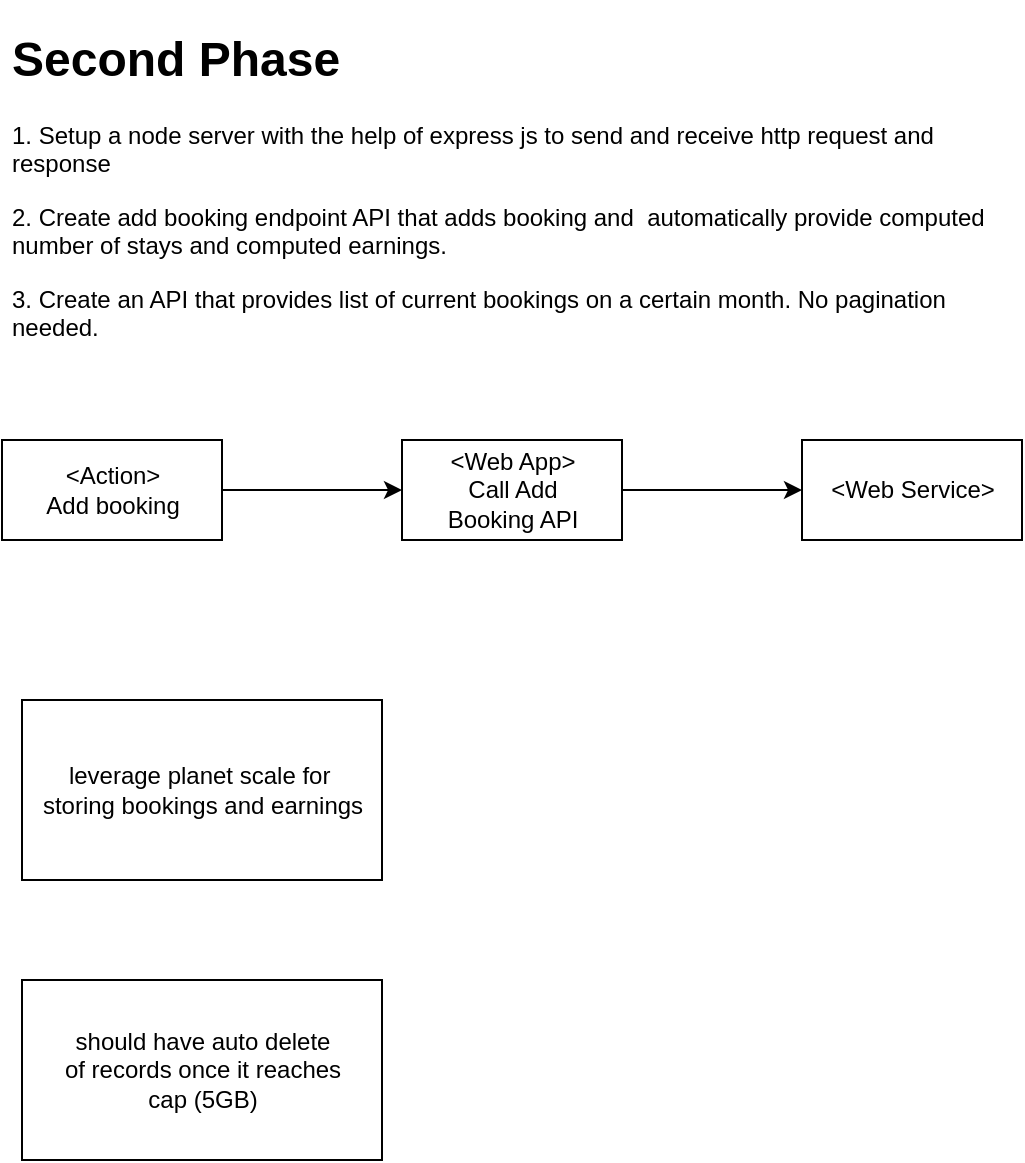 <mxfile>
    <diagram id="kg6yDQqNOtpcTkjMtHah" name="Page-1">
        <mxGraphModel dx="1370" dy="787" grid="1" gridSize="10" guides="1" tooltips="1" connect="1" arrows="1" fold="1" page="1" pageScale="1" pageWidth="850" pageHeight="1100" math="0" shadow="0">
            <root>
                <mxCell id="0"/>
                <mxCell id="1" parent="0"/>
                <mxCell id="2" value="&lt;h1&gt;Second Phase&lt;/h1&gt;&lt;p&gt;1. Setup a node server with the help of express js to send and receive http request and response&lt;/p&gt;&lt;p&gt;2.&amp;nbsp;&lt;span style=&quot;background-color: initial;&quot;&gt;Create add booking endpoint API that adds booking and&amp;nbsp; automatically provide computed number of stays and computed earnings.&amp;nbsp;&lt;/span&gt;&lt;/p&gt;&lt;p&gt;&lt;span style=&quot;background-color: initial;&quot;&gt;3. Create an API that provides list of current bookings on a certain month. No pagination needed.&lt;/span&gt;&lt;/p&gt;&lt;p&gt;&lt;span style=&quot;background-color: initial;&quot;&gt;&lt;br&gt;&lt;/span&gt;&lt;/p&gt;" style="text;html=1;strokeColor=none;fillColor=none;spacing=5;spacingTop=-20;whiteSpace=wrap;overflow=hidden;rounded=0;" parent="1" vertex="1">
                    <mxGeometry x="30" y="30" width="500" height="190" as="geometry"/>
                </mxCell>
                <mxCell id="3" style="edgeStyle=none;html=1;entryX=0;entryY=0.5;entryDx=0;entryDy=0;" parent="1" source="4" target="6" edge="1">
                    <mxGeometry relative="1" as="geometry"/>
                </mxCell>
                <mxCell id="4" value="&amp;lt;Action&amp;gt;&lt;br&gt;Add booking" style="html=1;" parent="1" vertex="1">
                    <mxGeometry x="30" y="240" width="110" height="50" as="geometry"/>
                </mxCell>
                <mxCell id="5" style="edgeStyle=none;html=1;exitX=1;exitY=0.5;exitDx=0;exitDy=0;entryX=0;entryY=0.5;entryDx=0;entryDy=0;" parent="1" source="6" target="7" edge="1">
                    <mxGeometry relative="1" as="geometry"/>
                </mxCell>
                <mxCell id="6" value="&amp;lt;Web App&amp;gt;&lt;br&gt;Call Add &lt;br&gt;Booking API" style="html=1;" parent="1" vertex="1">
                    <mxGeometry x="230" y="240" width="110" height="50" as="geometry"/>
                </mxCell>
                <mxCell id="7" value="&amp;lt;Web Service&amp;gt;" style="html=1;" parent="1" vertex="1">
                    <mxGeometry x="430" y="240" width="110" height="50" as="geometry"/>
                </mxCell>
                <mxCell id="8" value="leverage planet scale for&amp;nbsp;&lt;br&gt;storing bookings and earnings" style="html=1;" vertex="1" parent="1">
                    <mxGeometry x="40" y="370" width="180" height="90" as="geometry"/>
                </mxCell>
                <mxCell id="9" value="should have auto delete&lt;br&gt;of records once it reaches &lt;br&gt;cap (5GB)" style="html=1;" vertex="1" parent="1">
                    <mxGeometry x="40" y="510" width="180" height="90" as="geometry"/>
                </mxCell>
            </root>
        </mxGraphModel>
    </diagram>
</mxfile>